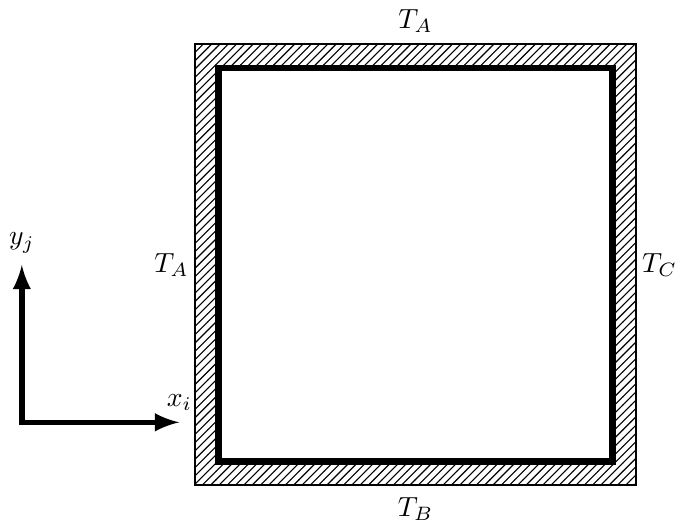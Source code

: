 \documentclass[tikz]{standalone}
\usepackage{amsmath}
\usetikzlibrary{patterns,positioning}

\begin{document}

  \begin{tikzpicture}
     \draw [draw,thick,pattern=north east lines] (-2.8,-2.8) rectangle (2.8,2.8);
    \draw [draw,line width=2.5pt,anchor=base,fill=white] (-2.5,-2.5) rectangle (2.5,2.5);
    \draw [<->, >=latex, line width = 2pt ]
    (-5,0) node [anchor=south] { $y_j$ }  -- (-5,-2) -- (-3,-2) node [anchor=south] {$x_i$};
    \node at (-3.1,0) {$T_A$};
    \node at (0,-3.1) {$T_B$};
    \node at (3.1,0)  {$T_C$};
    \node at (0,3.1)  {$T_A$};
  \end{tikzpicture}

\end{document}
